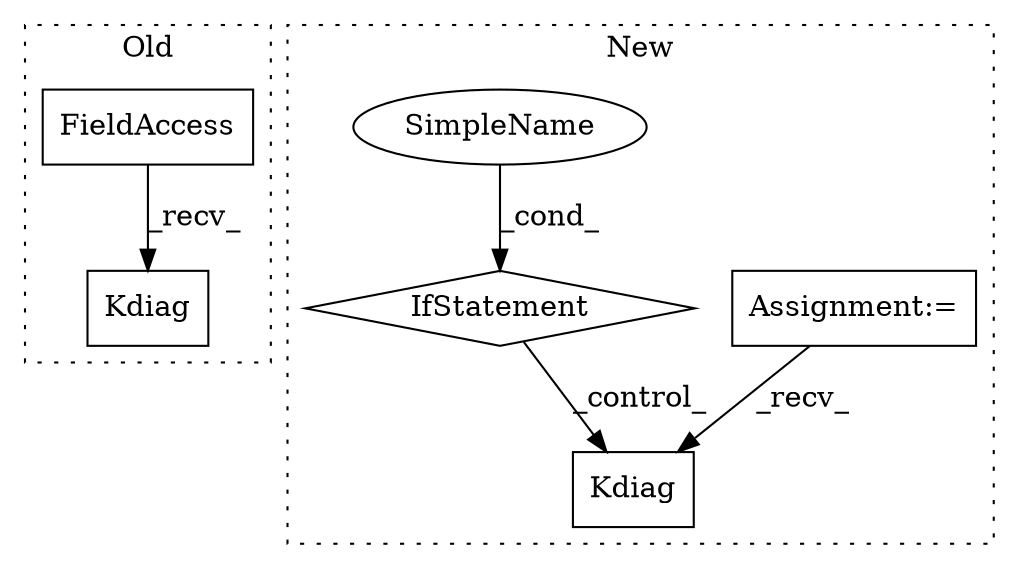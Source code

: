 digraph G {
subgraph cluster0 {
1 [label="Kdiag" a="32" s="9460,9467" l="6,1" shape="box"];
3 [label="FieldAccess" a="22" s="9452" l="7" shape="box"];
label = "Old";
style="dotted";
}
subgraph cluster1 {
2 [label="Kdiag" a="32" s="10396,10403" l="6,1" shape="box"];
4 [label="IfStatement" a="25" s="10462" l="30" shape="diamond"];
5 [label="Assignment:=" a="7" s="10462" l="30" shape="box"];
6 [label="SimpleName" a="42" s="10487" l="5" shape="ellipse"];
label = "New";
style="dotted";
}
3 -> 1 [label="_recv_"];
4 -> 2 [label="_control_"];
5 -> 2 [label="_recv_"];
6 -> 4 [label="_cond_"];
}